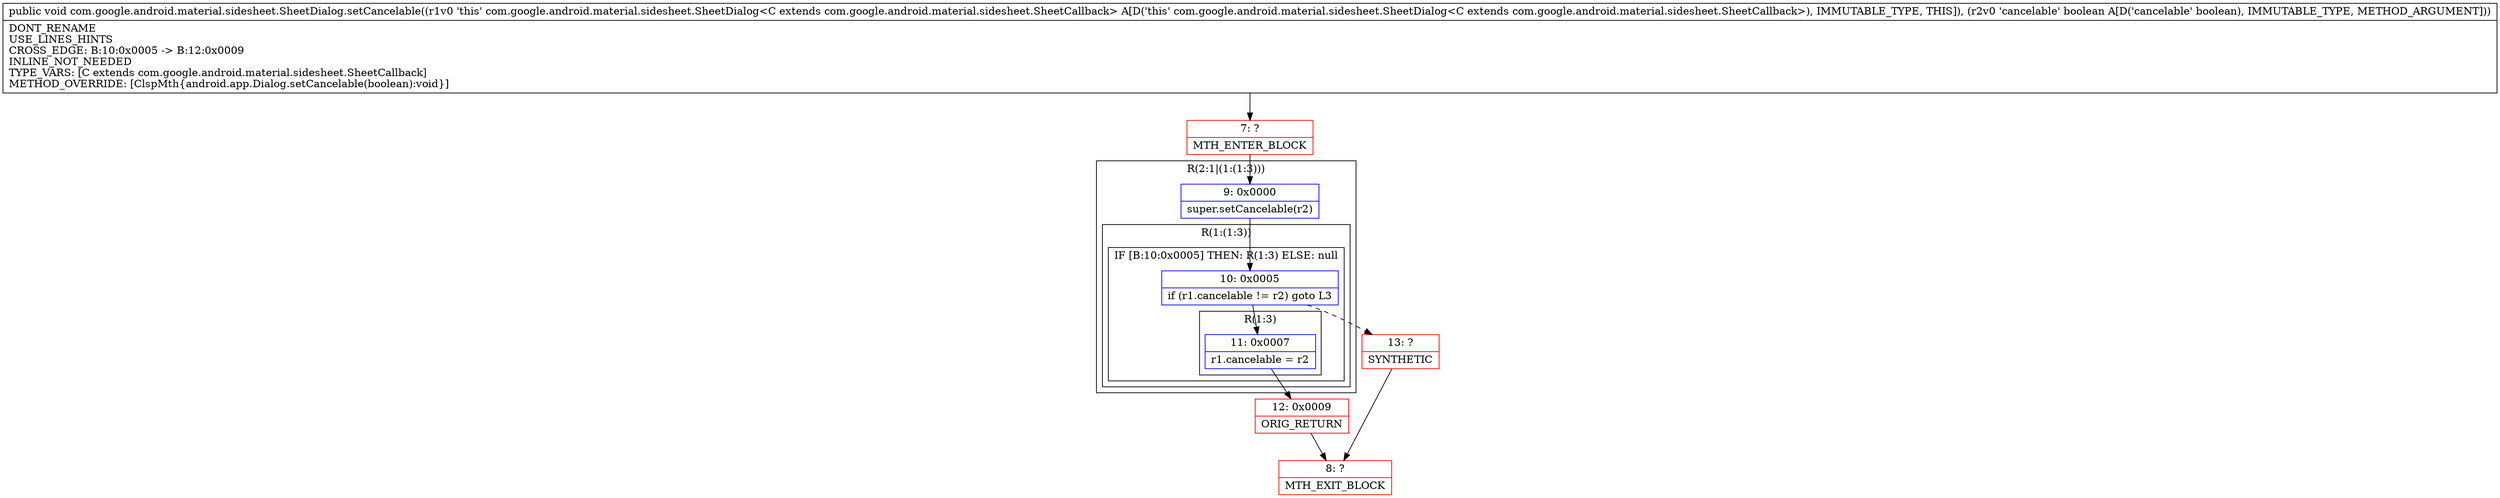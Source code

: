 digraph "CFG forcom.google.android.material.sidesheet.SheetDialog.setCancelable(Z)V" {
subgraph cluster_Region_1094336459 {
label = "R(2:1|(1:(1:3)))";
node [shape=record,color=blue];
Node_9 [shape=record,label="{9\:\ 0x0000|super.setCancelable(r2)\l}"];
subgraph cluster_Region_443754248 {
label = "R(1:(1:3))";
node [shape=record,color=blue];
subgraph cluster_IfRegion_1259851931 {
label = "IF [B:10:0x0005] THEN: R(1:3) ELSE: null";
node [shape=record,color=blue];
Node_10 [shape=record,label="{10\:\ 0x0005|if (r1.cancelable != r2) goto L3\l}"];
subgraph cluster_Region_865607601 {
label = "R(1:3)";
node [shape=record,color=blue];
Node_11 [shape=record,label="{11\:\ 0x0007|r1.cancelable = r2\l}"];
}
}
}
}
Node_7 [shape=record,color=red,label="{7\:\ ?|MTH_ENTER_BLOCK\l}"];
Node_12 [shape=record,color=red,label="{12\:\ 0x0009|ORIG_RETURN\l}"];
Node_8 [shape=record,color=red,label="{8\:\ ?|MTH_EXIT_BLOCK\l}"];
Node_13 [shape=record,color=red,label="{13\:\ ?|SYNTHETIC\l}"];
MethodNode[shape=record,label="{public void com.google.android.material.sidesheet.SheetDialog.setCancelable((r1v0 'this' com.google.android.material.sidesheet.SheetDialog\<C extends com.google.android.material.sidesheet.SheetCallback\> A[D('this' com.google.android.material.sidesheet.SheetDialog\<C extends com.google.android.material.sidesheet.SheetCallback\>), IMMUTABLE_TYPE, THIS]), (r2v0 'cancelable' boolean A[D('cancelable' boolean), IMMUTABLE_TYPE, METHOD_ARGUMENT]))  | DONT_RENAME\lUSE_LINES_HINTS\lCROSS_EDGE: B:10:0x0005 \-\> B:12:0x0009\lINLINE_NOT_NEEDED\lTYPE_VARS: [C extends com.google.android.material.sidesheet.SheetCallback]\lMETHOD_OVERRIDE: [ClspMth\{android.app.Dialog.setCancelable(boolean):void\}]\l}"];
MethodNode -> Node_7;Node_9 -> Node_10;
Node_10 -> Node_11;
Node_10 -> Node_13[style=dashed];
Node_11 -> Node_12;
Node_7 -> Node_9;
Node_12 -> Node_8;
Node_13 -> Node_8;
}

